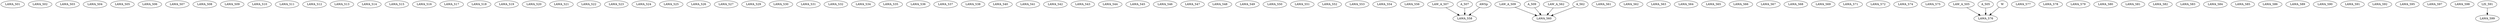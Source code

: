 digraph G {
    LAWA_501;
    LAWA_502;
    LAWA_503;
    LAWA_504;
    LAWA_505;
    LAWA_506;
    LAWA_507;
    LAWA_508;
    LAWA_509;
    LAWA_510;
    LAWA_511;
    LAWA_512;
    LAWA_513;
    LAWA_514;
    LAWA_515;
    LAWA_516;
    LAWA_517;
    LAWA_518;
    LAWA_519;
    LAWA_520;
    LAWA_521;
    LAWA_522;
    LAWA_523;
    LAWA_524;
    LAWA_525;
    LAWA_526;
    LAWA_527;
    LAWA_529;
    LAWA_530;
    LAWA_531;
    LAWA_532;
    LAWA_534;
    LAWA_535;
    LAWA_536;
    LAWA_537;
    LAWA_538;
    LAWA_540;
    LAWA_541;
    LAWA_542;
    LAWA_543;
    LAWA_544;
    LAWA_545;
    LAWA_546;
    LAWA_547;
    LAWA_548;
    LAWA_549;
    LAWA_550;
    LAWA_551;
    LAWA_552;
    LAWA_553;
    LAWA_554;
    LAWA_556;
    edge [color=black];
    LAW_A_507 -> LAWA_558;
    A_507 -> LAWA_558;
    AWSp -> LAWA_558;
    edge [color=black];
    LAW_A_509 -> LAWA_560;
    A_509 -> LAWA_560;
    LAW_A_562 -> LAWA_560;
    A_562 -> LAWA_560;
    LAWA_561;
    LAWA_562;
    LAWA_563;
    LAWA_564;
    LAWA_565;
    LAWA_566;
    LAWA_567;
    LAWA_568;
    LAWA_569;
    LAWA_571;
    LAWA_572;
    LAWA_574;
    LAWA_575;
    edge [color=black];
    LAW_A_505 -> LAWA_576;
    A_505 -> LAWA_576;
    W -> LAWA_576;
    LAWA_577;
    LAWA_578;
    LAWA_579;
    LAWA_580;
    LAWA_581;
    LAWA_582;
    LAWA_583;
    LAWA_584;
    LAWA_585;
    LAWA_586;
    LAWA_589;
    LAWA_590;
    LAWA_591;
    LAWA_592;
    LAWA_595;
    LAWA_597;
    LAWA_598;
    edge [color=black];
    LIS_591 -> LAWA_599;
}
